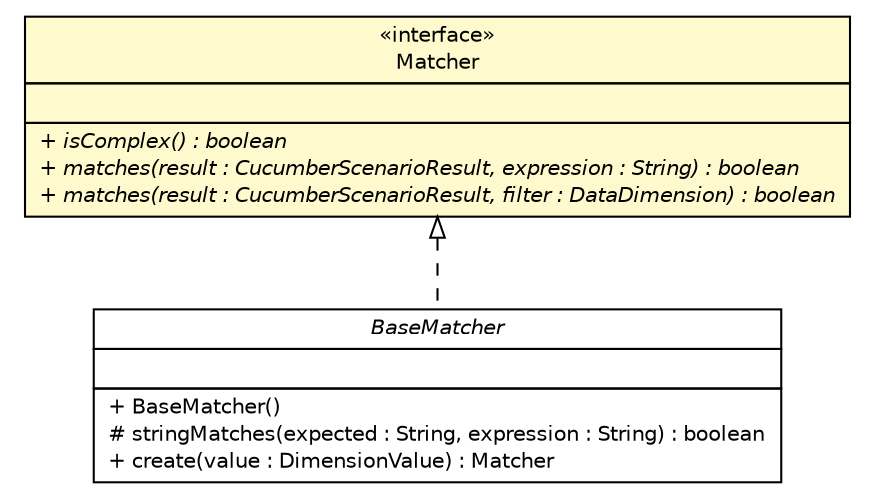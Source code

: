 #!/usr/local/bin/dot
#
# Class diagram 
# Generated by UMLGraph version R5_6 (http://www.umlgraph.org/)
#

digraph G {
	edge [fontname="Helvetica",fontsize=10,labelfontname="Helvetica",labelfontsize=10];
	node [fontname="Helvetica",fontsize=10,shape=plaintext];
	nodesep=0.25;
	ranksep=0.5;
	// com.github.mkolisnyk.cucumber.reporting.types.breakdown.matchers.Matcher
	c9941 [label=<<table title="com.github.mkolisnyk.cucumber.reporting.types.breakdown.matchers.Matcher" border="0" cellborder="1" cellspacing="0" cellpadding="2" port="p" bgcolor="lemonChiffon" href="./Matcher.html">
		<tr><td><table border="0" cellspacing="0" cellpadding="1">
<tr><td align="center" balign="center"> &#171;interface&#187; </td></tr>
<tr><td align="center" balign="center"> Matcher </td></tr>
		</table></td></tr>
		<tr><td><table border="0" cellspacing="0" cellpadding="1">
<tr><td align="left" balign="left">  </td></tr>
		</table></td></tr>
		<tr><td><table border="0" cellspacing="0" cellpadding="1">
<tr><td align="left" balign="left"><font face="Helvetica-Oblique" point-size="10.0"> + isComplex() : boolean </font></td></tr>
<tr><td align="left" balign="left"><font face="Helvetica-Oblique" point-size="10.0"> + matches(result : CucumberScenarioResult, expression : String) : boolean </font></td></tr>
<tr><td align="left" balign="left"><font face="Helvetica-Oblique" point-size="10.0"> + matches(result : CucumberScenarioResult, filter : DataDimension) : boolean </font></td></tr>
		</table></td></tr>
		</table>>, URL="./Matcher.html", fontname="Helvetica", fontcolor="black", fontsize=10.0];
	// com.github.mkolisnyk.cucumber.reporting.types.breakdown.matchers.BaseMatcher
	c9947 [label=<<table title="com.github.mkolisnyk.cucumber.reporting.types.breakdown.matchers.BaseMatcher" border="0" cellborder="1" cellspacing="0" cellpadding="2" port="p" href="./BaseMatcher.html">
		<tr><td><table border="0" cellspacing="0" cellpadding="1">
<tr><td align="center" balign="center"><font face="Helvetica-Oblique"> BaseMatcher </font></td></tr>
		</table></td></tr>
		<tr><td><table border="0" cellspacing="0" cellpadding="1">
<tr><td align="left" balign="left">  </td></tr>
		</table></td></tr>
		<tr><td><table border="0" cellspacing="0" cellpadding="1">
<tr><td align="left" balign="left"> + BaseMatcher() </td></tr>
<tr><td align="left" balign="left"> # stringMatches(expected : String, expression : String) : boolean </td></tr>
<tr><td align="left" balign="left"> + create(value : DimensionValue) : Matcher </td></tr>
		</table></td></tr>
		</table>>, URL="./BaseMatcher.html", fontname="Helvetica", fontcolor="black", fontsize=10.0];
	//com.github.mkolisnyk.cucumber.reporting.types.breakdown.matchers.BaseMatcher implements com.github.mkolisnyk.cucumber.reporting.types.breakdown.matchers.Matcher
	c9941:p -> c9947:p [dir=back,arrowtail=empty,style=dashed];
}

